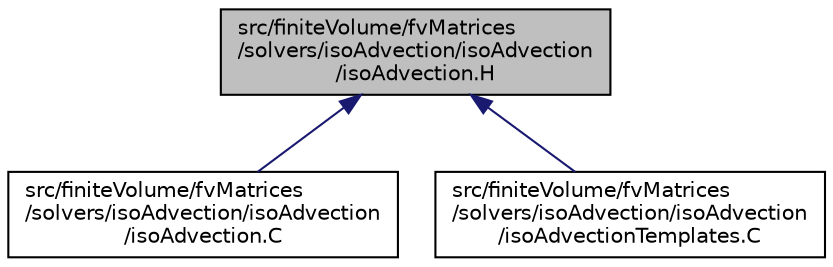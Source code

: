 digraph "src/finiteVolume/fvMatrices/solvers/isoAdvection/isoAdvection/isoAdvection.H"
{
  bgcolor="transparent";
  edge [fontname="Helvetica",fontsize="10",labelfontname="Helvetica",labelfontsize="10"];
  node [fontname="Helvetica",fontsize="10",shape=record];
  Node1 [label="src/finiteVolume/fvMatrices\l/solvers/isoAdvection/isoAdvection\l/isoAdvection.H",height=0.2,width=0.4,color="black", fillcolor="grey75", style="filled" fontcolor="black"];
  Node1 -> Node2 [dir="back",color="midnightblue",fontsize="10",style="solid",fontname="Helvetica"];
  Node2 [label="src/finiteVolume/fvMatrices\l/solvers/isoAdvection/isoAdvection\l/isoAdvection.C",height=0.2,width=0.4,color="black",URL="$isoAdvection_8C.html"];
  Node1 -> Node3 [dir="back",color="midnightblue",fontsize="10",style="solid",fontname="Helvetica"];
  Node3 [label="src/finiteVolume/fvMatrices\l/solvers/isoAdvection/isoAdvection\l/isoAdvectionTemplates.C",height=0.2,width=0.4,color="black",URL="$isoAdvectionTemplates_8C.html"];
}
